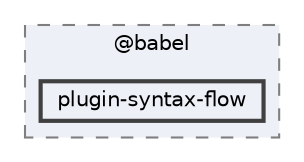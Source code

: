 digraph "pkiclassroomrescheduler/src/main/frontend/node_modules/@babel/plugin-syntax-flow"
{
 // LATEX_PDF_SIZE
  bgcolor="transparent";
  edge [fontname=Helvetica,fontsize=10,labelfontname=Helvetica,labelfontsize=10];
  node [fontname=Helvetica,fontsize=10,shape=box,height=0.2,width=0.4];
  compound=true
  subgraph clusterdir_bc8070c8b402176472541bb6f0cba6df {
    graph [ bgcolor="#edf0f7", pencolor="grey50", label="@babel", fontname=Helvetica,fontsize=10 style="filled,dashed", URL="dir_bc8070c8b402176472541bb6f0cba6df.html",tooltip=""]
  dir_9573b1c586c9cefeb0691c7452222113 [label="plugin-syntax-flow", fillcolor="#edf0f7", color="grey25", style="filled,bold", URL="dir_9573b1c586c9cefeb0691c7452222113.html",tooltip=""];
  }
}

